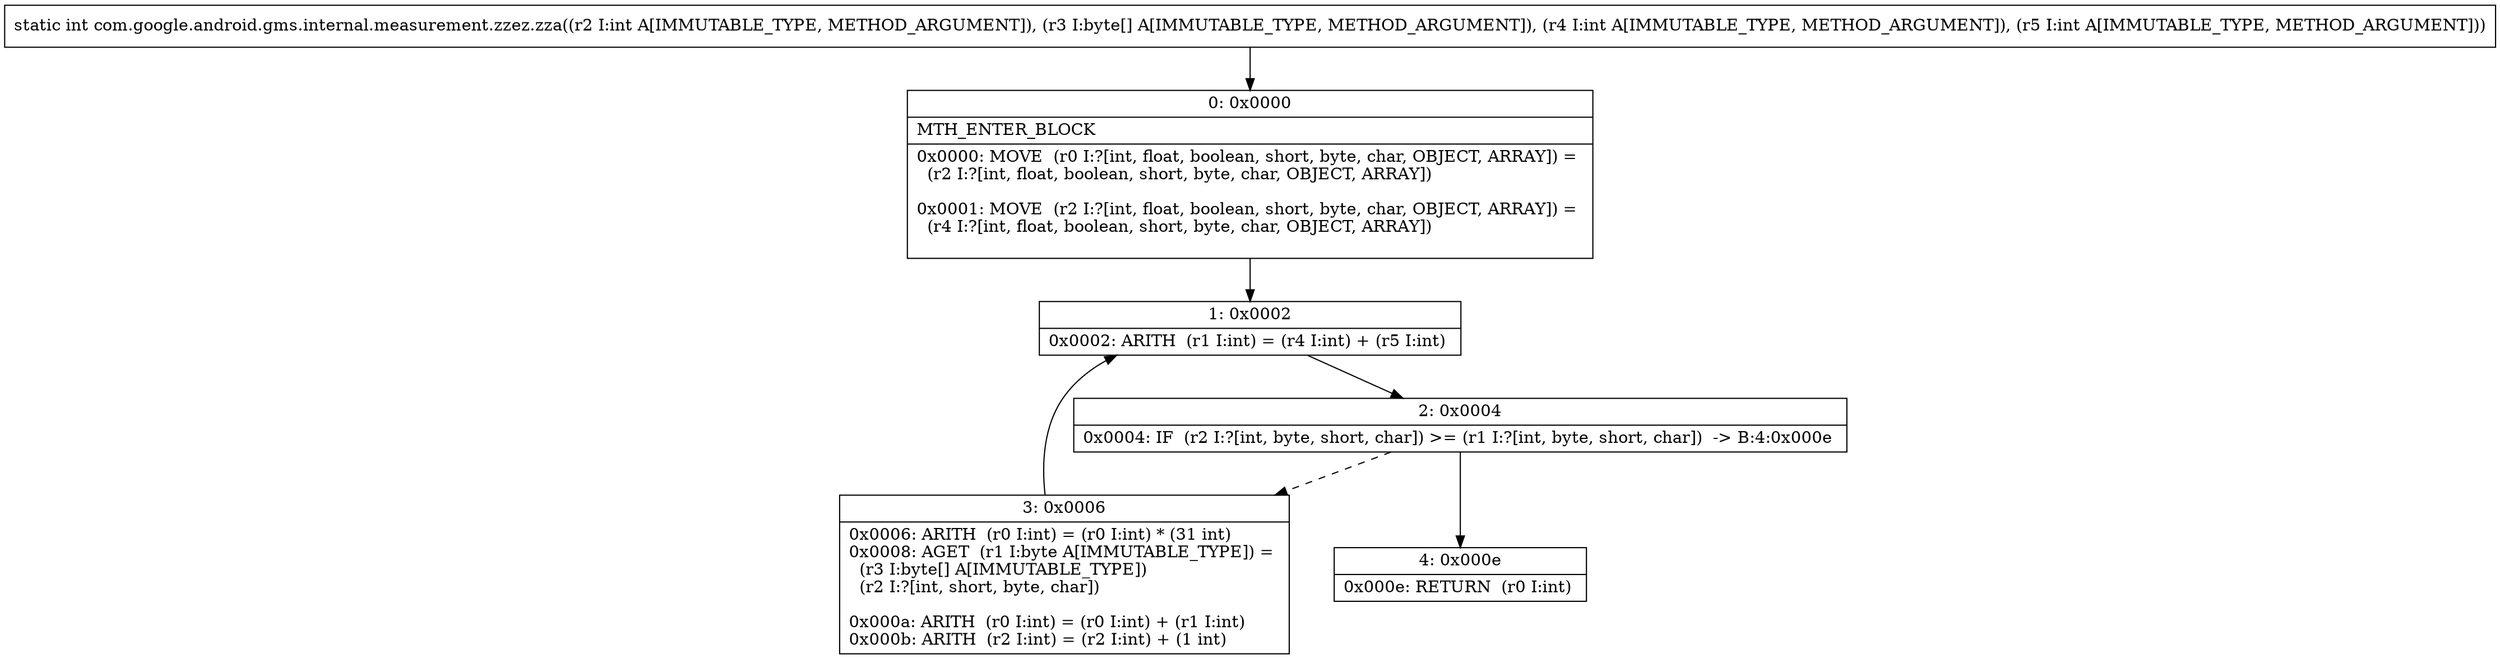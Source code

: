 digraph "CFG forcom.google.android.gms.internal.measurement.zzez.zza(I[BII)I" {
Node_0 [shape=record,label="{0\:\ 0x0000|MTH_ENTER_BLOCK\l|0x0000: MOVE  (r0 I:?[int, float, boolean, short, byte, char, OBJECT, ARRAY]) = \l  (r2 I:?[int, float, boolean, short, byte, char, OBJECT, ARRAY])\l \l0x0001: MOVE  (r2 I:?[int, float, boolean, short, byte, char, OBJECT, ARRAY]) = \l  (r4 I:?[int, float, boolean, short, byte, char, OBJECT, ARRAY])\l \l}"];
Node_1 [shape=record,label="{1\:\ 0x0002|0x0002: ARITH  (r1 I:int) = (r4 I:int) + (r5 I:int) \l}"];
Node_2 [shape=record,label="{2\:\ 0x0004|0x0004: IF  (r2 I:?[int, byte, short, char]) \>= (r1 I:?[int, byte, short, char])  \-\> B:4:0x000e \l}"];
Node_3 [shape=record,label="{3\:\ 0x0006|0x0006: ARITH  (r0 I:int) = (r0 I:int) * (31 int) \l0x0008: AGET  (r1 I:byte A[IMMUTABLE_TYPE]) = \l  (r3 I:byte[] A[IMMUTABLE_TYPE])\l  (r2 I:?[int, short, byte, char])\l \l0x000a: ARITH  (r0 I:int) = (r0 I:int) + (r1 I:int) \l0x000b: ARITH  (r2 I:int) = (r2 I:int) + (1 int) \l}"];
Node_4 [shape=record,label="{4\:\ 0x000e|0x000e: RETURN  (r0 I:int) \l}"];
MethodNode[shape=record,label="{static int com.google.android.gms.internal.measurement.zzez.zza((r2 I:int A[IMMUTABLE_TYPE, METHOD_ARGUMENT]), (r3 I:byte[] A[IMMUTABLE_TYPE, METHOD_ARGUMENT]), (r4 I:int A[IMMUTABLE_TYPE, METHOD_ARGUMENT]), (r5 I:int A[IMMUTABLE_TYPE, METHOD_ARGUMENT])) }"];
MethodNode -> Node_0;
Node_0 -> Node_1;
Node_1 -> Node_2;
Node_2 -> Node_3[style=dashed];
Node_2 -> Node_4;
Node_3 -> Node_1;
}

